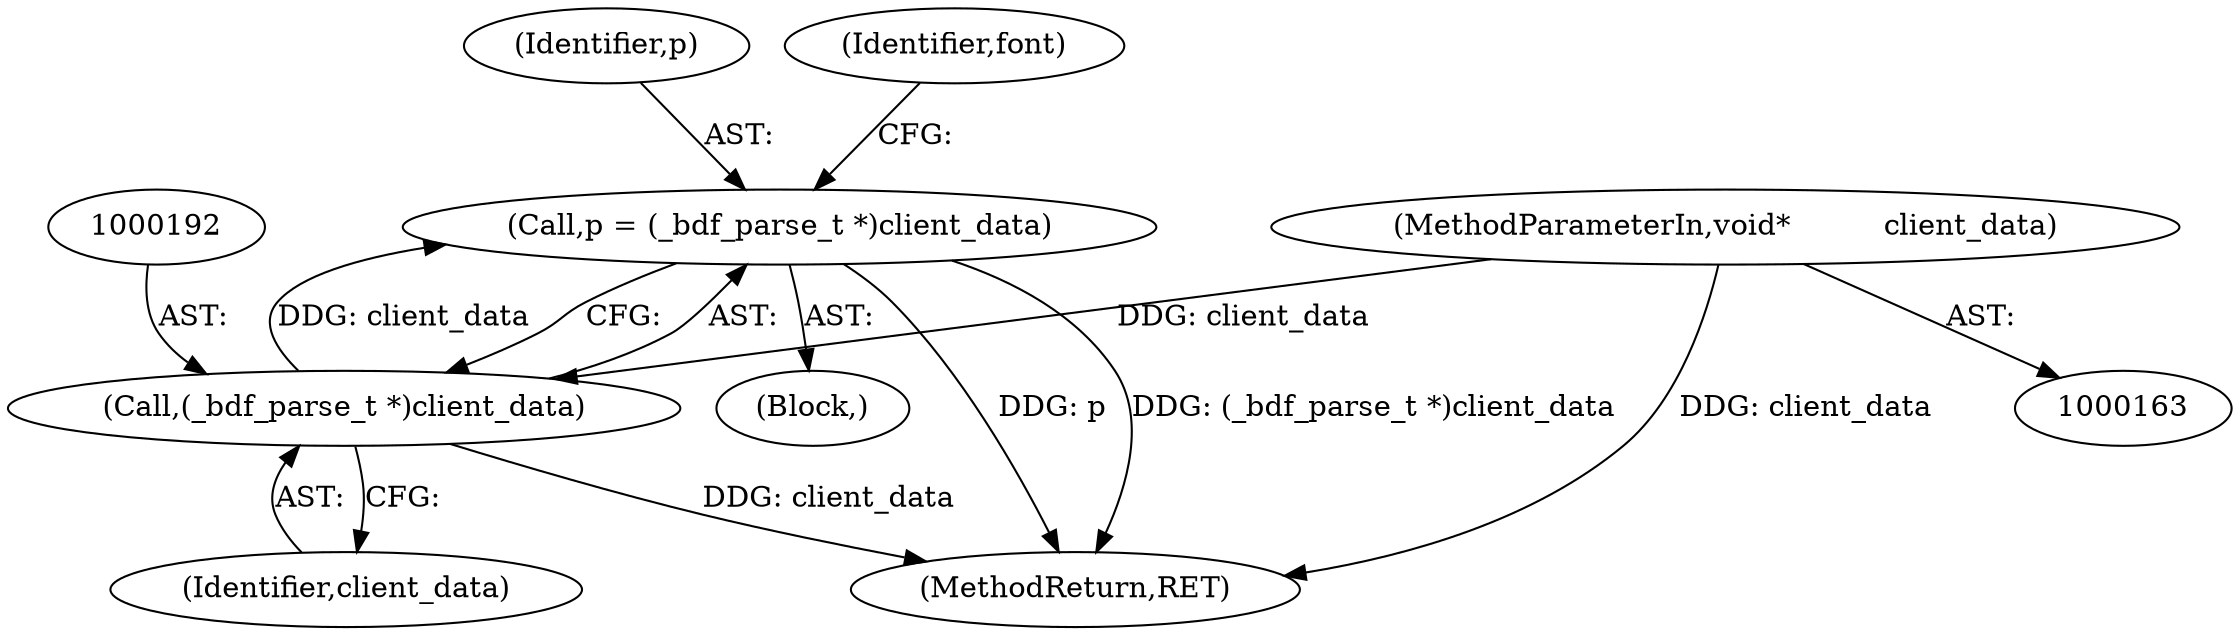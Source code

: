 digraph "0_savannah_07bdb6e289c7954e2a533039dc93c1c136099d2d@pointer" {
"1000189" [label="(Call,p = (_bdf_parse_t *)client_data)"];
"1000191" [label="(Call,(_bdf_parse_t *)client_data)"];
"1000168" [label="(MethodParameterIn,void*          client_data)"];
"1000190" [label="(Identifier,p)"];
"1000189" [label="(Call,p = (_bdf_parse_t *)client_data)"];
"1000193" [label="(Identifier,client_data)"];
"1000191" [label="(Call,(_bdf_parse_t *)client_data)"];
"1000168" [label="(MethodParameterIn,void*          client_data)"];
"1000195" [label="(Identifier,font)"];
"1000169" [label="(Block,)"];
"1001571" [label="(MethodReturn,RET)"];
"1000189" -> "1000169"  [label="AST: "];
"1000189" -> "1000191"  [label="CFG: "];
"1000190" -> "1000189"  [label="AST: "];
"1000191" -> "1000189"  [label="AST: "];
"1000195" -> "1000189"  [label="CFG: "];
"1000189" -> "1001571"  [label="DDG: p"];
"1000189" -> "1001571"  [label="DDG: (_bdf_parse_t *)client_data"];
"1000191" -> "1000189"  [label="DDG: client_data"];
"1000191" -> "1000193"  [label="CFG: "];
"1000192" -> "1000191"  [label="AST: "];
"1000193" -> "1000191"  [label="AST: "];
"1000191" -> "1001571"  [label="DDG: client_data"];
"1000168" -> "1000191"  [label="DDG: client_data"];
"1000168" -> "1000163"  [label="AST: "];
"1000168" -> "1001571"  [label="DDG: client_data"];
}
